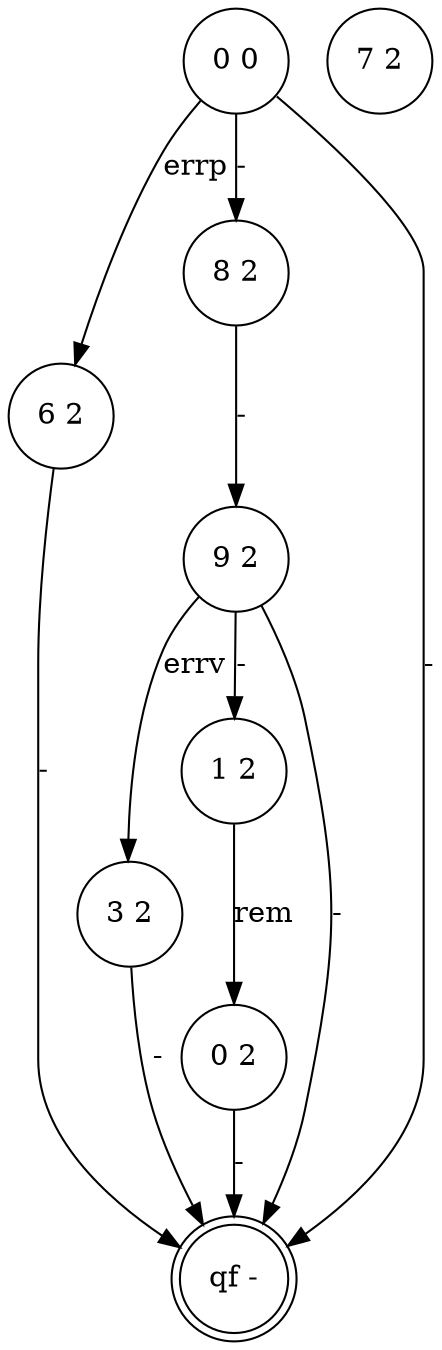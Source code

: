 digraph 3 {
	"6 2" [shape=circle]
	"8 2" [shape=circle]
	"9 2" [shape=circle]
	"3 2" [shape=circle]
	"1 2" [shape=circle]
	"0 2" [shape=circle]
	"qf -" [shape=doublecircle]
	"0 0" [shape=circle]
	"7 2" [shape=circle]
	"8 2" -> "9 2" [label="-"]
	"9 2" -> "3 2" [label=errv]
	"9 2" -> "1 2" [label="-"]
	"1 2" -> "0 2" [label=rem]
	"6 2" -> "qf -" [label="-"]
	"9 2" -> "qf -" [label="-"]
	"3 2" -> "qf -" [label="-"]
	"0 2" -> "qf -" [label="-"]
	"0 0" -> "6 2" [label=errp]
	"0 0" -> "8 2" [label="-"]
	"0 0" -> "qf -" [label="-"]
}
